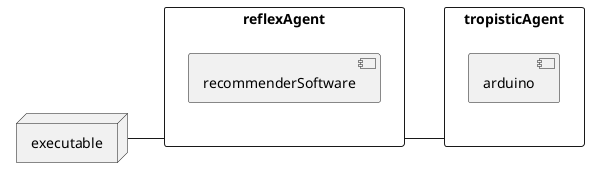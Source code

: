 @startuml reflexAgentDeploy

left to right direction

node executable

rectangle tropisticAgent {
     component arduino
} 
rectangle reflexAgent{
    component recommenderSoftware
}

executable -- reflexAgent
reflexAgent -- tropisticAgent

    

@enduml